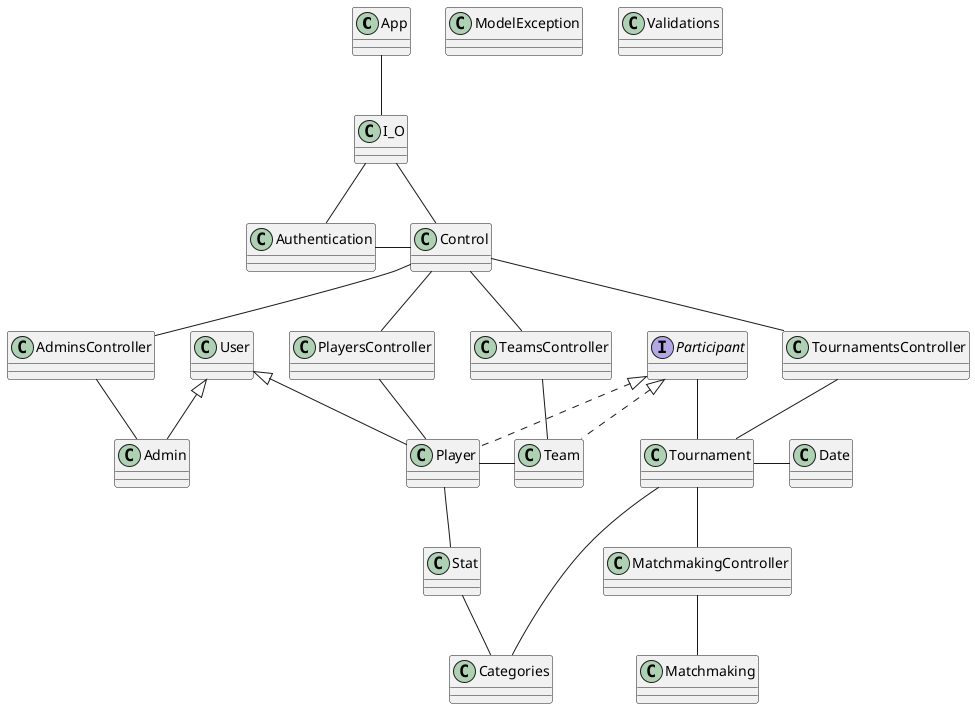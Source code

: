 @startuml

App -- I_O
I_O -- Control
I_O -- Authentication
Authentication- Control
Control -- AdminsController
Control -- PlayersController
Control -- TeamsController
Control -- TournamentsController
TournamentsController -- Tournament
Tournament -- MatchmakingController
MatchmakingController -- Matchmaking
AdminsController -- Admin
PlayersController -- Player
Player -- Stat
Stat -- Categories
TeamsController -- Team
Player - Team
Participant - Tournament
Tournament - Date
Tournament -- Categories


class App{
}

class User{
}

class Player extends User implements Participant{
}

class Admin extends User{
}

class Categories{
}

class Stat{
}

class Team implements Participant{
}

class Matchmaking{
}

class Tournament{
}

class AdminsController{
}

class PlayersController{
}

class Authentication{
}

class TournamentsController{
}

class TeamsController{
}

interface Participant{
}

class ModelException{
}

class Control{
}

class Date{
}

class I_O{
}

class MatchmakingController{
}

class Validations{
}

@enduml